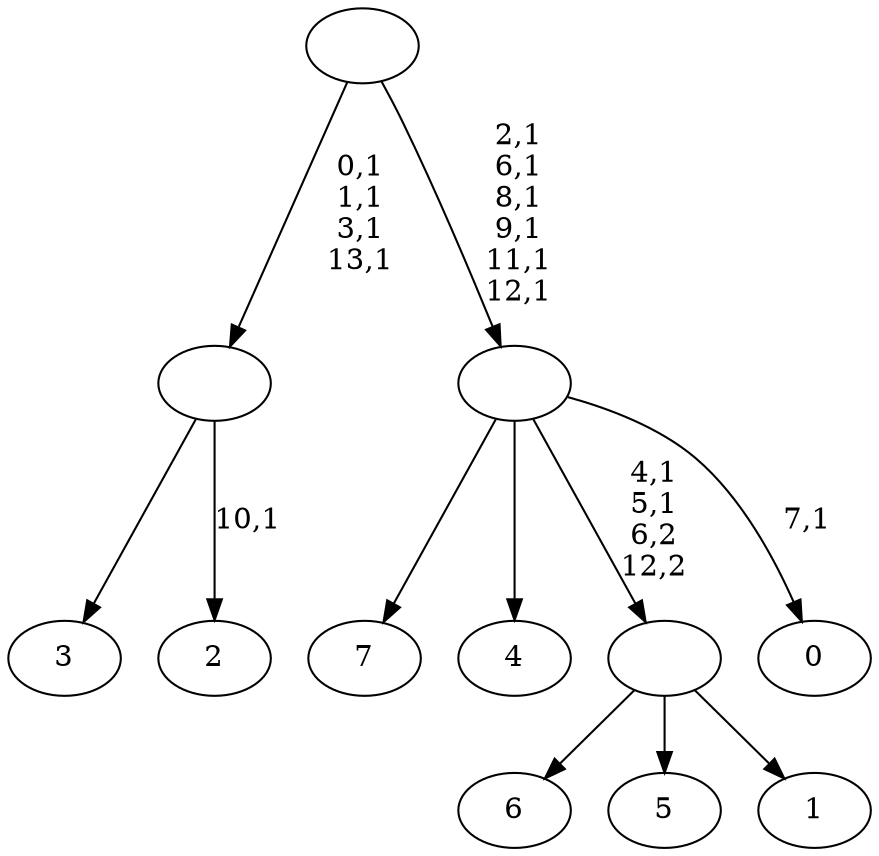 digraph T {
	22 [label="7"]
	21 [label="6"]
	20 [label="5"]
	19 [label="4"]
	18 [label="3"]
	17 [label="2"]
	15 [label=""]
	11 [label="1"]
	10 [label=""]
	8 [label="0"]
	6 [label=""]
	0 [label=""]
	15 -> 17 [label="10,1"]
	15 -> 18 [label=""]
	10 -> 21 [label=""]
	10 -> 20 [label=""]
	10 -> 11 [label=""]
	6 -> 8 [label="7,1"]
	6 -> 10 [label="4,1\n5,1\n6,2\n12,2"]
	6 -> 22 [label=""]
	6 -> 19 [label=""]
	0 -> 6 [label="2,1\n6,1\n8,1\n9,1\n11,1\n12,1"]
	0 -> 15 [label="0,1\n1,1\n3,1\n13,1"]
}
